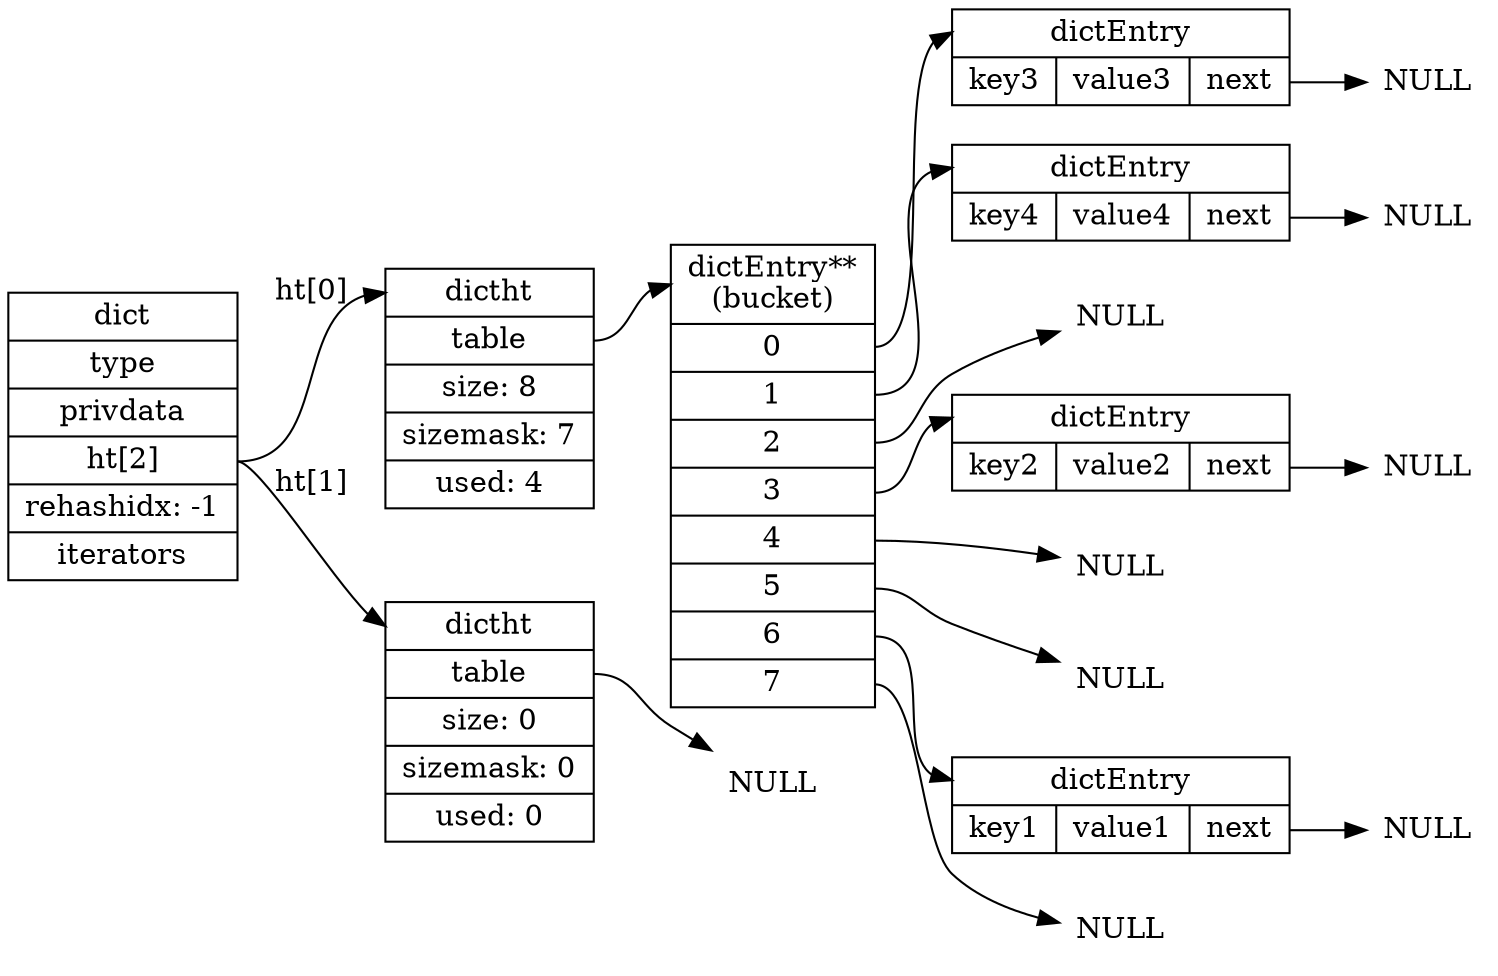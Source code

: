 digraph rehash_step_four {

    // setting

    rankdir = LR;

    node[shape=record];

    // nodes

    dict [label="dict | type | privdata |<ht> ht[2] | rehashidx: -1 | iterators"];

    ht0 [label="<dictht>dictht |<table> table | size: 8 | sizemask: 7 | used: 4"];

    ht3 [label="<dictht>dictht |<table> table | size: 0 | sizemask: 0 | used: 0"];

    bucket1 [label="<head>dictEntry**\n(bucket) |<table0> 0 |<table1> 1 |<table2> 2 |<table3> 3 |<table4> 4 |<table5> 5 |<table6> 6 |<table7> 7"];

    pair_1 [label="<head>dictEntry |{key1 | value1 |<next>next}"];

    pair_2 [label="<head>dictEntry |{key2 | value2 |<next>next}"];

    pair_3 [label="<head>dictEntry |{key3 | value3 |<next>next}"];

    pair_4 [label="<head>dictEntry |{key4 | value4 |<next>next}"];

    // null for bucket 1
    null10 [label="NULL", shape=plaintext];
    null11 [label="NULL", shape=plaintext];
    null12 [label="NULL", shape=plaintext];
    null13 [label="NULL", shape=plaintext];
    null14 [label="NULL", shape=plaintext];
    null15 [label="NULL", shape=plaintext];
    null16 [label="NULL", shape=plaintext];
    null17 [label="NULL", shape=plaintext];

    // lines

    dict:ht -> ht0:dictht [label="ht[0]"];
    dict:ht -> ht3:dictht [label="ht[1]"];

    null_bucket [label="NULL", shape=plaintext];
    ht3:table -> null_bucket;

    ht0:table -> bucket1:head;

    bucket1:table0 -> pair_3:head; pair_3:next -> null10;
    bucket1:table1 -> pair_4:head; pair_4:next -> null11;
    bucket1:table2 -> null12;
    bucket1:table3 -> pair_2:head; pair_2:next -> null13;
    bucket1:table4 -> null14;
    bucket1:table5 -> null15;
    bucket1:table6 -> pair_1:head; pair_1:next -> null16;
    bucket1:table7 -> null17;

}
